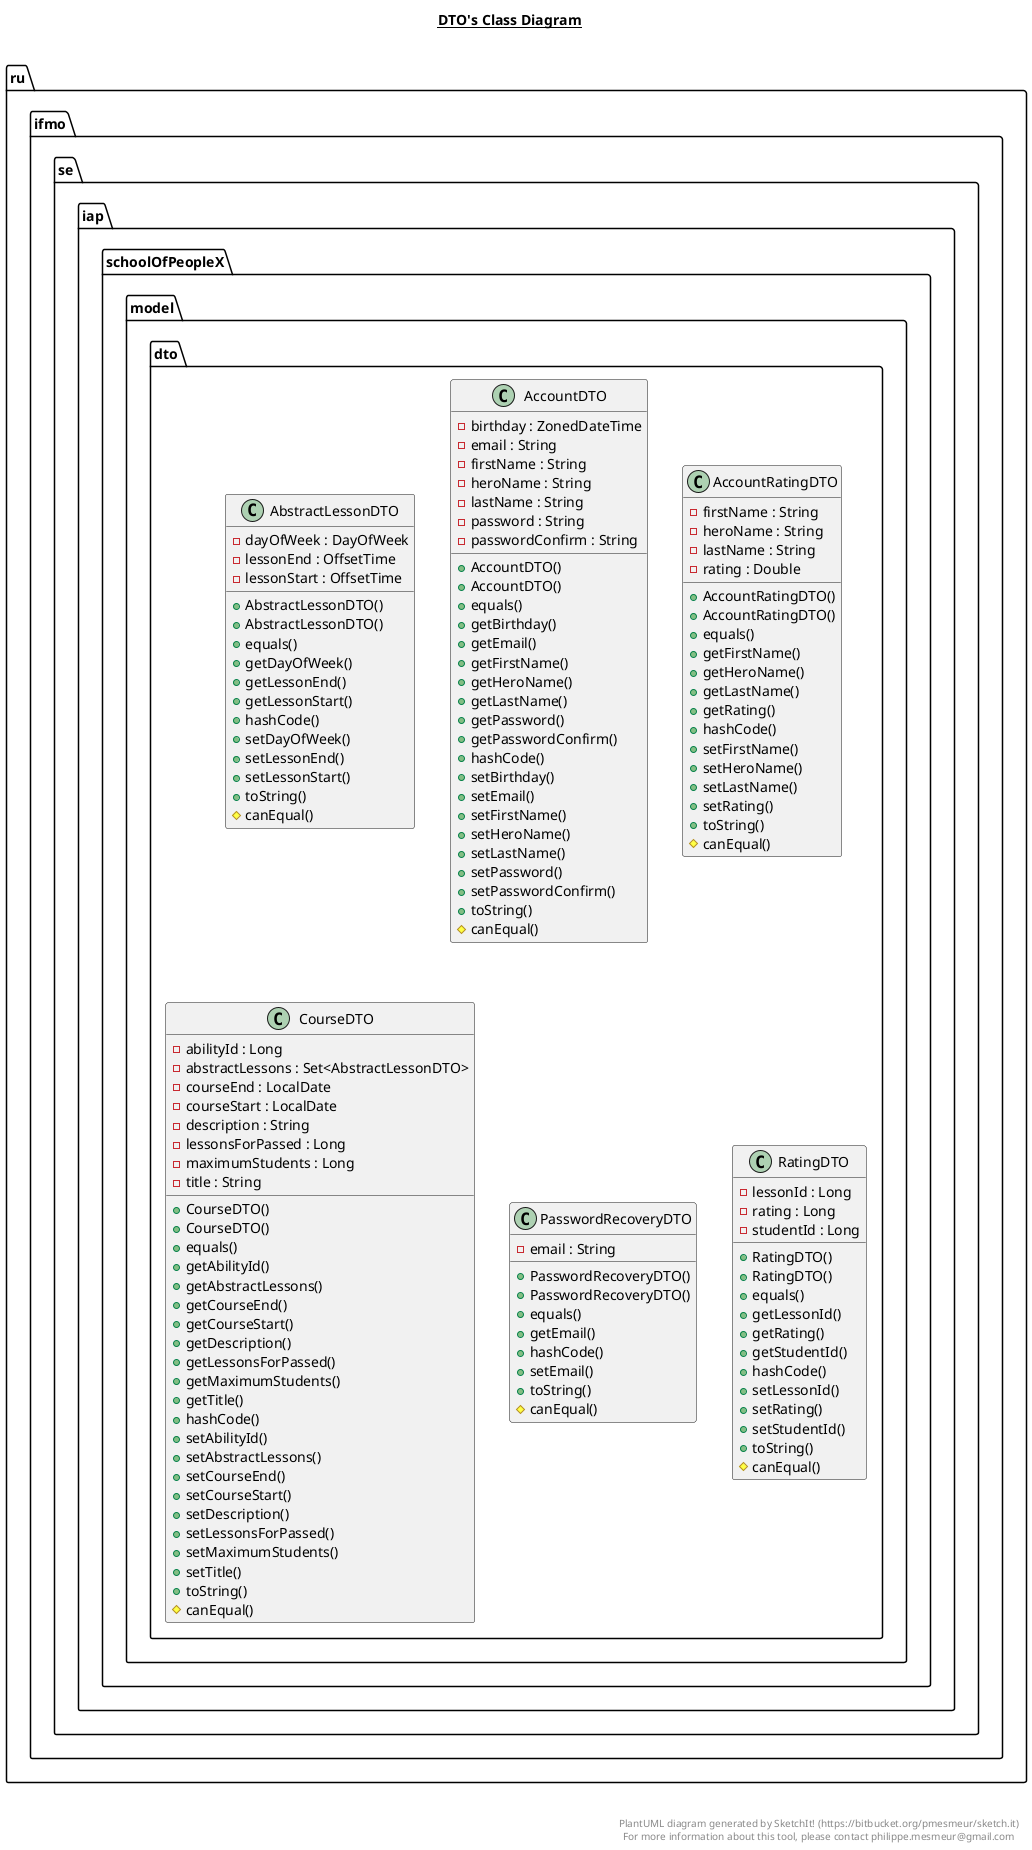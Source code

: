 @startuml

title __DTO's Class Diagram__\n

  namespace ru.ifmo.se.iap.schoolOfPeopleX {
    namespace model {
      namespace dto {
        class ru.ifmo.se.iap.schoolOfPeopleX.model.dto.AbstractLessonDTO {
            - dayOfWeek : DayOfWeek
            - lessonEnd : OffsetTime
            - lessonStart : OffsetTime
            + AbstractLessonDTO()
            + AbstractLessonDTO()
            + equals()
            + getDayOfWeek()
            + getLessonEnd()
            + getLessonStart()
            + hashCode()
            + setDayOfWeek()
            + setLessonEnd()
            + setLessonStart()
            + toString()
            # canEqual()
        }
      }
    }
  }
  

  namespace ru.ifmo.se.iap.schoolOfPeopleX {
    namespace model {
      namespace dto {
        class ru.ifmo.se.iap.schoolOfPeopleX.model.dto.AccountDTO {
            - birthday : ZonedDateTime
            - email : String
            - firstName : String
            - heroName : String
            - lastName : String
            - password : String
            - passwordConfirm : String
            + AccountDTO()
            + AccountDTO()
            + equals()
            + getBirthday()
            + getEmail()
            + getFirstName()
            + getHeroName()
            + getLastName()
            + getPassword()
            + getPasswordConfirm()
            + hashCode()
            + setBirthday()
            + setEmail()
            + setFirstName()
            + setHeroName()
            + setLastName()
            + setPassword()
            + setPasswordConfirm()
            + toString()
            # canEqual()
        }
      }
    }
  }
  

  namespace ru.ifmo.se.iap.schoolOfPeopleX {
    namespace model {
      namespace dto {
        class ru.ifmo.se.iap.schoolOfPeopleX.model.dto.AccountRatingDTO {
            - firstName : String
            - heroName : String
            - lastName : String
            - rating : Double
            + AccountRatingDTO()
            + AccountRatingDTO()
            + equals()
            + getFirstName()
            + getHeroName()
            + getLastName()
            + getRating()
            + hashCode()
            + setFirstName()
            + setHeroName()
            + setLastName()
            + setRating()
            + toString()
            # canEqual()
        }
      }
    }
  }
  

  namespace ru.ifmo.se.iap.schoolOfPeopleX {
    namespace model {
      namespace dto {
        class ru.ifmo.se.iap.schoolOfPeopleX.model.dto.CourseDTO {
            - abilityId : Long
            - abstractLessons : Set<AbstractLessonDTO>
            - courseEnd : LocalDate
            - courseStart : LocalDate
            - description : String
            - lessonsForPassed : Long
            - maximumStudents : Long
            - title : String
            + CourseDTO()
            + CourseDTO()
            + equals()
            + getAbilityId()
            + getAbstractLessons()
            + getCourseEnd()
            + getCourseStart()
            + getDescription()
            + getLessonsForPassed()
            + getMaximumStudents()
            + getTitle()
            + hashCode()
            + setAbilityId()
            + setAbstractLessons()
            + setCourseEnd()
            + setCourseStart()
            + setDescription()
            + setLessonsForPassed()
            + setMaximumStudents()
            + setTitle()
            + toString()
            # canEqual()
        }
      }
    }
  }
  

  namespace ru.ifmo.se.iap.schoolOfPeopleX {
    namespace model {
      namespace dto {
        class ru.ifmo.se.iap.schoolOfPeopleX.model.dto.PasswordRecoveryDTO {
            - email : String
            + PasswordRecoveryDTO()
            + PasswordRecoveryDTO()
            + equals()
            + getEmail()
            + hashCode()
            + setEmail()
            + toString()
            # canEqual()
        }
      }
    }
  }
  

  namespace ru.ifmo.se.iap.schoolOfPeopleX {
    namespace model {
      namespace dto {
        class ru.ifmo.se.iap.schoolOfPeopleX.model.dto.RatingDTO {
            - lessonId : Long
            - rating : Long
            - studentId : Long
            + RatingDTO()
            + RatingDTO()
            + equals()
            + getLessonId()
            + getRating()
            + getStudentId()
            + hashCode()
            + setLessonId()
            + setRating()
            + setStudentId()
            + toString()
            # canEqual()
        }
      }
    }
  }
  



right footer


PlantUML diagram generated by SketchIt! (https://bitbucket.org/pmesmeur/sketch.it)
For more information about this tool, please contact philippe.mesmeur@gmail.com
endfooter

@enduml
